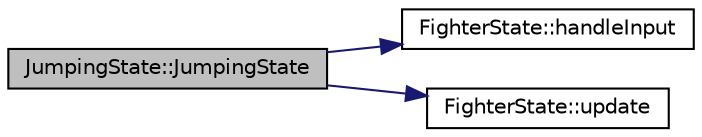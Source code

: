 digraph "JumpingState::JumpingState"
{
  edge [fontname="Helvetica",fontsize="10",labelfontname="Helvetica",labelfontsize="10"];
  node [fontname="Helvetica",fontsize="10",shape=record];
  rankdir="LR";
  Node1 [label="JumpingState::JumpingState",height=0.2,width=0.4,color="black", fillcolor="grey75", style="filled", fontcolor="black"];
  Node1 -> Node2 [color="midnightblue",fontsize="10",style="solid",fontname="Helvetica"];
  Node2 [label="FighterState::handleInput",height=0.2,width=0.4,color="black", fillcolor="white", style="filled",URL="$classFighterState.html#a84fcd7da4d232e79e1be9b32c0767861"];
  Node1 -> Node3 [color="midnightblue",fontsize="10",style="solid",fontname="Helvetica"];
  Node3 [label="FighterState::update",height=0.2,width=0.4,color="black", fillcolor="white", style="filled",URL="$classFighterState.html#af022f76c6b1fe080047ded2280ec6f8f"];
}
